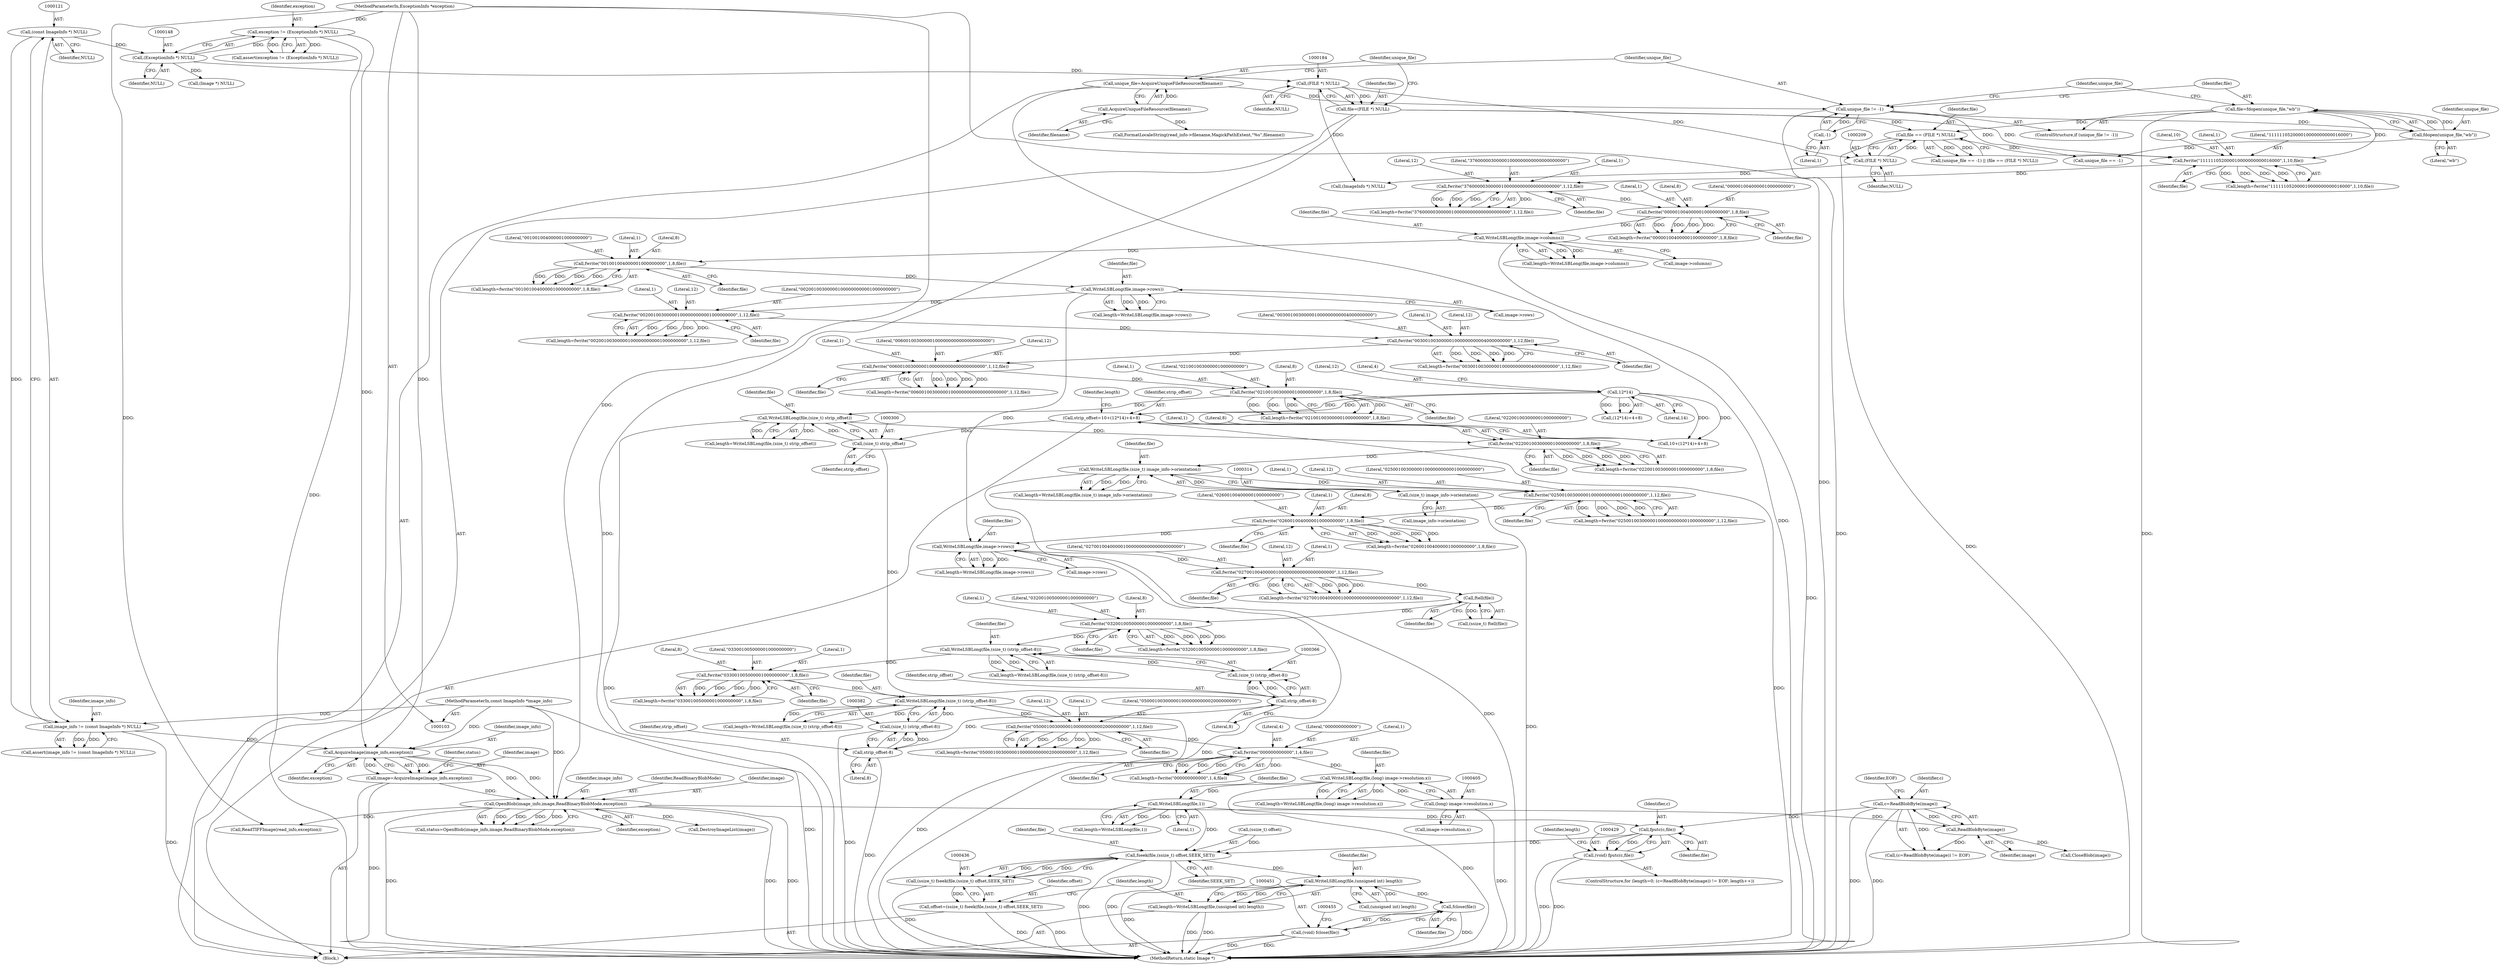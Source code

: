 digraph "0_ImageMagick_4e914bbe371433f0590cefdf3bd5f3a5710069f9@API" {
"1000430" [label="(Call,fputc(c,file))"];
"1000421" [label="(Call,c=ReadBlobByte(image))"];
"1000423" [label="(Call,ReadBlobByte(image))"];
"1000163" [label="(Call,OpenBlob(image_info,image,ReadBinaryBlobMode,exception))"];
"1000158" [label="(Call,AcquireImage(image_info,exception))"];
"1000118" [label="(Call,image_info != (const ImageInfo *) NULL)"];
"1000104" [label="(MethodParameterIn,const ImageInfo *image_info)"];
"1000120" [label="(Call,(const ImageInfo *) NULL)"];
"1000145" [label="(Call,exception != (ExceptionInfo *) NULL)"];
"1000105" [label="(MethodParameterIn,ExceptionInfo *exception)"];
"1000147" [label="(Call,(ExceptionInfo *) NULL)"];
"1000156" [label="(Call,image=AcquireImage(image_info,exception))"];
"1000413" [label="(Call,WriteLSBLong(file,1))"];
"1000402" [label="(Call,WriteLSBLong(file,(long) image->resolution.x))"];
"1000395" [label="(Call,fwrite(\"\000\000\000\000\",1,4,file))"];
"1000388" [label="(Call,fwrite(\"\050\001\003\000\001\000\000\000\002\000\000\000\",1,12,file))"];
"1000379" [label="(Call,WriteLSBLong(file,(size_t) (strip_offset-8)))"];
"1000372" [label="(Call,fwrite(\"\033\001\005\000\001\000\000\000\",1,8,file))"];
"1000363" [label="(Call,WriteLSBLong(file,(size_t) (strip_offset-8)))"];
"1000356" [label="(Call,fwrite(\"\032\001\005\000\001\000\000\000\",1,8,file))"];
"1000351" [label="(Call,ftell(file))"];
"1000341" [label="(Call,fwrite(\"\027\001\004\000\001\000\000\000\000\000\000\000\",1,12,file))"];
"1000334" [label="(Call,WriteLSBLong(file,image->rows))"];
"1000327" [label="(Call,fwrite(\"\026\001\004\000\001\000\000\000\",1,8,file))"];
"1000320" [label="(Call,fwrite(\"\025\001\003\000\001\000\000\000\001\000\000\000\",1,12,file))"];
"1000311" [label="(Call,WriteLSBLong(file,(size_t) image_info->orientation))"];
"1000304" [label="(Call,fwrite(\"\022\001\003\000\001\000\000\000\",1,8,file))"];
"1000297" [label="(Call,WriteLSBLong(file,(size_t) strip_offset))"];
"1000279" [label="(Call,fwrite(\"\021\001\003\000\001\000\000\000\",1,8,file))"];
"1000272" [label="(Call,fwrite(\"\006\001\003\000\001\000\000\000\000\000\000\000\",1,12,file))"];
"1000265" [label="(Call,fwrite(\"\003\001\003\000\001\000\000\000\004\000\000\000\",1,12,file))"];
"1000258" [label="(Call,fwrite(\"\002\001\003\000\001\000\000\000\001\000\000\000\",1,12,file))"];
"1000251" [label="(Call,WriteLSBLong(file,image->rows))"];
"1000244" [label="(Call,fwrite(\"\001\001\004\000\001\000\000\000\",1,8,file))"];
"1000237" [label="(Call,WriteLSBLong(file,image->columns))"];
"1000230" [label="(Call,fwrite(\"\000\001\004\000\001\000\000\000\",1,8,file))"];
"1000223" [label="(Call,fwrite(\"\376\000\003\000\001\000\000\000\000\000\000\000\",1,12,file))"];
"1000216" [label="(Call,fwrite(\"\111\111\052\000\010\000\000\000\016\000\",1,10,file))"];
"1000181" [label="(Call,file=(FILE *) NULL)"];
"1000183" [label="(Call,(FILE *) NULL)"];
"1000206" [label="(Call,file == (FILE *) NULL)"];
"1000195" [label="(Call,file=fdopen(unique_file,\"wb\"))"];
"1000197" [label="(Call,fdopen(unique_file,\"wb\"))"];
"1000191" [label="(Call,unique_file != -1)"];
"1000186" [label="(Call,unique_file=AcquireUniqueFileResource(filename))"];
"1000188" [label="(Call,AcquireUniqueFileResource(filename))"];
"1000193" [label="(Call,-1)"];
"1000208" [label="(Call,(FILE *) NULL)"];
"1000299" [label="(Call,(size_t) strip_offset)"];
"1000284" [label="(Call,strip_offset=10+(12*14)+4+8)"];
"1000289" [label="(Call,12*14)"];
"1000313" [label="(Call,(size_t) image_info->orientation)"];
"1000365" [label="(Call,(size_t) (strip_offset-8))"];
"1000367" [label="(Call,strip_offset-8)"];
"1000381" [label="(Call,(size_t) (strip_offset-8))"];
"1000383" [label="(Call,strip_offset-8)"];
"1000404" [label="(Call,(long) image->resolution.x)"];
"1000428" [label="(Call,(void) fputc(c,file))"];
"1000437" [label="(Call,fseek(file,(ssize_t) offset,SEEK_SET))"];
"1000435" [label="(Call,(ssize_t) fseek(file,(ssize_t) offset,SEEK_SET))"];
"1000433" [label="(Call,offset=(ssize_t) fseek(file,(ssize_t) offset,SEEK_SET))"];
"1000445" [label="(Call,WriteLSBLong(file,(unsigned int) length))"];
"1000443" [label="(Call,length=WriteLSBLong(file,(unsigned int) length))"];
"1000452" [label="(Call,fclose(file))"];
"1000450" [label="(Call,(void) fclose(file))"];
"1000288" [label="(Call,(12*14)+4+8)"];
"1000231" [label="(Literal,\"\000\001\004\000\001\000\000\000\")"];
"1000422" [label="(Identifier,c)"];
"1000242" [label="(Call,length=fwrite(\"\001\001\004\000\001\000\000\000\",1,8,file))"];
"1000226" [label="(Literal,12)"];
"1000232" [label="(Literal,1)"];
"1000339" [label="(Call,length=fwrite(\"\027\001\004\000\001\000\000\000\000\000\000\000\",1,12,file))"];
"1000342" [label="(Literal,\"\027\001\004\000\001\000\000\000\000\000\000\000\")"];
"1000327" [label="(Call,fwrite(\"\026\001\004\000\001\000\000\000\",1,8,file))"];
"1000322" [label="(Literal,1)"];
"1000444" [label="(Identifier,length)"];
"1000450" [label="(Call,(void) fclose(file))"];
"1000434" [label="(Identifier,offset)"];
"1000479" [label="(Call,ReadTIFFImage(read_info,exception))"];
"1000161" [label="(Call,status=OpenBlob(image_info,image,ReadBinaryBlobMode,exception))"];
"1000262" [label="(Identifier,file)"];
"1000191" [label="(Call,unique_file != -1)"];
"1000383" [label="(Call,strip_offset-8)"];
"1000331" [label="(Identifier,file)"];
"1000402" [label="(Call,WriteLSBLong(file,(long) image->resolution.x))"];
"1000392" [label="(Identifier,file)"];
"1000398" [label="(Literal,4)"];
"1000290" [label="(Literal,12)"];
"1000298" [label="(Identifier,file)"];
"1000265" [label="(Call,fwrite(\"\003\001\003\000\001\000\000\000\004\000\000\000\",1,12,file))"];
"1000439" [label="(Call,(ssize_t) offset)"];
"1000270" [label="(Call,length=fwrite(\"\006\001\003\000\001\000\000\000\000\000\000\000\",1,12,file))"];
"1000253" [label="(Call,image->rows)"];
"1000224" [label="(Literal,\"\376\000\003\000\001\000\000\000\000\000\000\000\")"];
"1000367" [label="(Call,strip_offset-8)"];
"1000147" [label="(Call,(ExceptionInfo *) NULL)"];
"1000269" [label="(Identifier,file)"];
"1000318" [label="(Call,length=fwrite(\"\025\001\003\000\001\000\000\000\001\000\000\000\",1,12,file))"];
"1000341" [label="(Call,fwrite(\"\027\001\004\000\001\000\000\000\000\000\000\000\",1,12,file))"];
"1000336" [label="(Call,image->rows)"];
"1000307" [label="(Literal,8)"];
"1000219" [label="(Literal,10)"];
"1000247" [label="(Literal,8)"];
"1000117" [label="(Call,assert(image_info != (const ImageInfo *) NULL))"];
"1000360" [label="(Identifier,file)"];
"1000282" [label="(Literal,8)"];
"1000157" [label="(Identifier,image)"];
"1000361" [label="(Call,length=WriteLSBLong(file,(size_t) (strip_offset-8)))"];
"1000325" [label="(Call,length=fwrite(\"\026\001\004\000\001\000\000\000\",1,8,file))"];
"1000220" [label="(Identifier,file)"];
"1000379" [label="(Call,WriteLSBLong(file,(size_t) (strip_offset-8)))"];
"1000324" [label="(Identifier,file)"];
"1000388" [label="(Call,fwrite(\"\050\001\003\000\001\000\000\000\002\000\000\000\",1,12,file))"];
"1000285" [label="(Identifier,strip_offset)"];
"1000376" [label="(Identifier,file)"];
"1000406" [label="(Call,image->resolution.x)"];
"1000452" [label="(Call,fclose(file))"];
"1000352" [label="(Identifier,file)"];
"1000284" [label="(Call,strip_offset=10+(12*14)+4+8)"];
"1000442" [label="(Identifier,SEEK_SET)"];
"1000415" [label="(Literal,1)"];
"1000384" [label="(Identifier,strip_offset)"];
"1000302" [label="(Call,length=fwrite(\"\022\001\003\000\001\000\000\000\",1,8,file))"];
"1000274" [label="(Literal,1)"];
"1000195" [label="(Call,file=fdopen(unique_file,\"wb\"))"];
"1000156" [label="(Call,image=AcquireImage(image_info,exception))"];
"1000309" [label="(Call,length=WriteLSBLong(file,(size_t) image_info->orientation))"];
"1000299" [label="(Call,(size_t) strip_offset)"];
"1000216" [label="(Call,fwrite(\"\111\111\052\000\010\000\000\000\016\000\",1,10,file))"];
"1000385" [label="(Literal,8)"];
"1000365" [label="(Call,(size_t) (strip_offset-8))"];
"1000279" [label="(Call,fwrite(\"\021\001\003\000\001\000\000\000\",1,8,file))"];
"1000368" [label="(Identifier,strip_offset)"];
"1000104" [label="(MethodParameterIn,const ImageInfo *image_info)"];
"1000283" [label="(Identifier,file)"];
"1000438" [label="(Identifier,file)"];
"1000185" [label="(Identifier,NULL)"];
"1000399" [label="(Identifier,file)"];
"1000245" [label="(Literal,\"\001\001\004\000\001\000\000\000\")"];
"1000377" [label="(Call,length=WriteLSBLong(file,(size_t) (strip_offset-8)))"];
"1000227" [label="(Identifier,file)"];
"1000181" [label="(Call,file=(FILE *) NULL)"];
"1000414" [label="(Identifier,file)"];
"1000119" [label="(Identifier,image_info)"];
"1000404" [label="(Call,(long) image->resolution.x)"];
"1000164" [label="(Identifier,image_info)"];
"1000246" [label="(Literal,1)"];
"1000249" [label="(Call,length=WriteLSBLong(file,image->rows))"];
"1000201" [label="(Call,(unique_file == -1) || (file == (FILE *) NULL))"];
"1000291" [label="(Literal,14)"];
"1000187" [label="(Identifier,unique_file)"];
"1000389" [label="(Literal,\"\050\001\003\000\001\000\000\000\002\000\000\000\")"];
"1000375" [label="(Literal,8)"];
"1000369" [label="(Literal,8)"];
"1000435" [label="(Call,(ssize_t) fseek(file,(ssize_t) offset,SEEK_SET))"];
"1000233" [label="(Literal,8)"];
"1000192" [label="(Identifier,unique_file)"];
"1000244" [label="(Call,fwrite(\"\001\001\004\000\001\000\000\000\",1,8,file))"];
"1000373" [label="(Literal,\"\033\001\005\000\001\000\000\000\")"];
"1000356" [label="(Call,fwrite(\"\032\001\005\000\001\000\000\000\",1,8,file))"];
"1000432" [label="(Identifier,file)"];
"1000146" [label="(Identifier,exception)"];
"1000106" [label="(Block,)"];
"1000308" [label="(Identifier,file)"];
"1000276" [label="(Identifier,file)"];
"1000190" [label="(ControlStructure,if (unique_file != -1))"];
"1000261" [label="(Literal,12)"];
"1000202" [label="(Call,unique_file == -1)"];
"1000295" [label="(Call,length=WriteLSBLong(file,(size_t) strip_offset))"];
"1000218" [label="(Literal,1)"];
"1000122" [label="(Identifier,NULL)"];
"1000400" [label="(Call,length=WriteLSBLong(file,(long) image->resolution.x))"];
"1000320" [label="(Call,fwrite(\"\025\001\003\000\001\000\000\000\001\000\000\000\",1,12,file))"];
"1000301" [label="(Identifier,strip_offset)"];
"1000149" [label="(Identifier,NULL)"];
"1000210" [label="(Identifier,NULL)"];
"1000182" [label="(Identifier,file)"];
"1000470" [label="(Call,FormatLocaleString(read_info->filename,MagickPathExtent,\"%s\",filename))"];
"1000345" [label="(Identifier,file)"];
"1000335" [label="(Identifier,file)"];
"1000425" [label="(Identifier,EOF)"];
"1000225" [label="(Literal,1)"];
"1000206" [label="(Call,file == (FILE *) NULL)"];
"1000358" [label="(Literal,1)"];
"1000443" [label="(Call,length=WriteLSBLong(file,(unsigned int) length))"];
"1000372" [label="(Call,fwrite(\"\033\001\005\000\001\000\000\000\",1,8,file))"];
"1000183" [label="(Call,(FILE *) NULL)"];
"1000223" [label="(Call,fwrite(\"\376\000\003\000\001\000\000\000\000\000\000\000\",1,12,file))"];
"1000304" [label="(Call,fwrite(\"\022\001\003\000\001\000\000\000\",1,8,file))"];
"1000266" [label="(Literal,\"\003\001\003\000\001\000\000\000\004\000\000\000\")"];
"1000380" [label="(Identifier,file)"];
"1000263" [label="(Call,length=fwrite(\"\003\001\003\000\001\000\000\000\004\000\000\000\",1,12,file))"];
"1000281" [label="(Literal,1)"];
"1000329" [label="(Literal,1)"];
"1000105" [label="(MethodParameterIn,ExceptionInfo *exception)"];
"1000259" [label="(Literal,\"\002\001\003\000\001\000\000\000\001\000\000\000\")"];
"1000420" [label="(Call,(c=ReadBlobByte(image)) != EOF)"];
"1000456" [label="(Call,CloseBlob(image))"];
"1000332" [label="(Call,length=WriteLSBLong(file,image->rows))"];
"1000286" [label="(Call,10+(12*14)+4+8)"];
"1000159" [label="(Identifier,image_info)"];
"1000411" [label="(Call,length=WriteLSBLong(file,1))"];
"1000427" [label="(Identifier,length)"];
"1000354" [label="(Call,length=fwrite(\"\032\001\005\000\001\000\000\000\",1,8,file))"];
"1000198" [label="(Identifier,unique_file)"];
"1000447" [label="(Call,(unsigned int) length)"];
"1000311" [label="(Call,WriteLSBLong(file,(size_t) image_info->orientation))"];
"1000167" [label="(Identifier,exception)"];
"1000214" [label="(Call,length=fwrite(\"\111\111\052\000\010\000\000\000\016\000\",1,10,file))"];
"1000421" [label="(Call,c=ReadBlobByte(image))"];
"1000120" [label="(Call,(const ImageInfo *) NULL)"];
"1000258" [label="(Call,fwrite(\"\002\001\003\000\001\000\000\000\001\000\000\000\",1,12,file))"];
"1000178" [label="(Call,(Image *) NULL)"];
"1000239" [label="(Call,image->columns)"];
"1000166" [label="(Identifier,ReadBinaryBlobMode)"];
"1000186" [label="(Call,unique_file=AcquireUniqueFileResource(filename))"];
"1000305" [label="(Literal,\"\022\001\003\000\001\000\000\000\")"];
"1000395" [label="(Call,fwrite(\"\000\000\000\000\",1,4,file))"];
"1000296" [label="(Identifier,length)"];
"1000207" [label="(Identifier,file)"];
"1000160" [label="(Identifier,exception)"];
"1000260" [label="(Literal,1)"];
"1000273" [label="(Literal,\"\006\001\003\000\001\000\000\000\000\000\000\000\")"];
"1000197" [label="(Call,fdopen(unique_file,\"wb\"))"];
"1000199" [label="(Literal,\"wb\")"];
"1000364" [label="(Identifier,file)"];
"1000297" [label="(Call,WriteLSBLong(file,(size_t) strip_offset))"];
"1000351" [label="(Call,ftell(file))"];
"1000437" [label="(Call,fseek(file,(ssize_t) offset,SEEK_SET))"];
"1000267" [label="(Literal,1)"];
"1000357" [label="(Literal,\"\032\001\005\000\001\000\000\000\")"];
"1000393" [label="(Call,length=fwrite(\"\000\000\000\000\",1,4,file))"];
"1000277" [label="(Call,length=fwrite(\"\021\001\003\000\001\000\000\000\",1,8,file))"];
"1000370" [label="(Call,length=fwrite(\"\033\001\005\000\001\000\000\000\",1,8,file))"];
"1000431" [label="(Identifier,c)"];
"1000323" [label="(Literal,12)"];
"1000396" [label="(Literal,\"\000\000\000\000\")"];
"1000252" [label="(Identifier,file)"];
"1000374" [label="(Literal,1)"];
"1000446" [label="(Identifier,file)"];
"1000230" [label="(Call,fwrite(\"\000\001\004\000\001\000\000\000\",1,8,file))"];
"1000381" [label="(Call,(size_t) (strip_offset-8))"];
"1000228" [label="(Call,length=fwrite(\"\000\001\004\000\001\000\000\000\",1,8,file))"];
"1000234" [label="(Identifier,file)"];
"1000445" [label="(Call,WriteLSBLong(file,(unsigned int) length))"];
"1000165" [label="(Identifier,image)"];
"1000162" [label="(Identifier,status)"];
"1000312" [label="(Identifier,file)"];
"1000359" [label="(Literal,8)"];
"1000194" [label="(Literal,1)"];
"1000386" [label="(Call,length=fwrite(\"\050\001\003\000\001\000\000\000\002\000\000\000\",1,12,file))"];
"1000145" [label="(Call,exception != (ExceptionInfo *) NULL)"];
"1000453" [label="(Identifier,file)"];
"1000344" [label="(Literal,12)"];
"1000163" [label="(Call,OpenBlob(image_info,image,ReadBinaryBlobMode,exception))"];
"1000256" [label="(Call,length=fwrite(\"\002\001\003\000\001\000\000\000\001\000\000\000\",1,12,file))"];
"1000235" [label="(Call,length=WriteLSBLong(file,image->columns))"];
"1000280" [label="(Literal,\"\021\001\003\000\001\000\000\000\")"];
"1000158" [label="(Call,AcquireImage(image_info,exception))"];
"1000330" [label="(Literal,8)"];
"1000189" [label="(Identifier,filename)"];
"1000433" [label="(Call,offset=(ssize_t) fseek(file,(ssize_t) offset,SEEK_SET))"];
"1000306" [label="(Literal,1)"];
"1000221" [label="(Call,length=fwrite(\"\376\000\003\000\001\000\000\000\000\000\000\000\",1,12,file))"];
"1000313" [label="(Call,(size_t) image_info->orientation)"];
"1000196" [label="(Identifier,file)"];
"1000237" [label="(Call,WriteLSBLong(file,image->columns))"];
"1000272" [label="(Call,fwrite(\"\006\001\003\000\001\000\000\000\000\000\000\000\",1,12,file))"];
"1000527" [label="(MethodReturn,static Image *)"];
"1000423" [label="(Call,ReadBlobByte(image))"];
"1000391" [label="(Literal,12)"];
"1000217" [label="(Literal,\"\111\111\052\000\010\000\000\000\016\000\")"];
"1000289" [label="(Call,12*14)"];
"1000175" [label="(Call,DestroyImageList(image))"];
"1000188" [label="(Call,AcquireUniqueFileResource(filename))"];
"1000315" [label="(Call,image_info->orientation)"];
"1000390" [label="(Literal,1)"];
"1000238" [label="(Identifier,file)"];
"1000349" [label="(Call,(ssize_t) ftell(file))"];
"1000416" [label="(ControlStructure,for (length=0; (c=ReadBlobByte(image)) != EOF; length++))"];
"1000248" [label="(Identifier,file)"];
"1000343" [label="(Literal,1)"];
"1000193" [label="(Call,-1)"];
"1000363" [label="(Call,WriteLSBLong(file,(size_t) (strip_offset-8)))"];
"1000293" [label="(Literal,4)"];
"1000424" [label="(Identifier,image)"];
"1000334" [label="(Call,WriteLSBLong(file,image->rows))"];
"1000275" [label="(Literal,12)"];
"1000268" [label="(Literal,12)"];
"1000208" [label="(Call,(FILE *) NULL)"];
"1000203" [label="(Identifier,unique_file)"];
"1000428" [label="(Call,(void) fputc(c,file))"];
"1000251" [label="(Call,WriteLSBLong(file,image->rows))"];
"1000397" [label="(Literal,1)"];
"1000328" [label="(Literal,\"\026\001\004\000\001\000\000\000\")"];
"1000403" [label="(Identifier,file)"];
"1000413" [label="(Call,WriteLSBLong(file,1))"];
"1000144" [label="(Call,assert(exception != (ExceptionInfo *) NULL))"];
"1000118" [label="(Call,image_info != (const ImageInfo *) NULL)"];
"1000321" [label="(Literal,\"\025\001\003\000\001\000\000\000\001\000\000\000\")"];
"1000465" [label="(Call,(ImageInfo *) NULL)"];
"1000430" [label="(Call,fputc(c,file))"];
"1000430" -> "1000428"  [label="AST: "];
"1000430" -> "1000432"  [label="CFG: "];
"1000431" -> "1000430"  [label="AST: "];
"1000432" -> "1000430"  [label="AST: "];
"1000428" -> "1000430"  [label="CFG: "];
"1000430" -> "1000428"  [label="DDG: "];
"1000430" -> "1000428"  [label="DDG: "];
"1000421" -> "1000430"  [label="DDG: "];
"1000413" -> "1000430"  [label="DDG: "];
"1000430" -> "1000437"  [label="DDG: "];
"1000421" -> "1000420"  [label="AST: "];
"1000421" -> "1000423"  [label="CFG: "];
"1000422" -> "1000421"  [label="AST: "];
"1000423" -> "1000421"  [label="AST: "];
"1000425" -> "1000421"  [label="CFG: "];
"1000421" -> "1000527"  [label="DDG: "];
"1000421" -> "1000527"  [label="DDG: "];
"1000421" -> "1000420"  [label="DDG: "];
"1000423" -> "1000421"  [label="DDG: "];
"1000423" -> "1000424"  [label="CFG: "];
"1000424" -> "1000423"  [label="AST: "];
"1000423" -> "1000420"  [label="DDG: "];
"1000163" -> "1000423"  [label="DDG: "];
"1000423" -> "1000456"  [label="DDG: "];
"1000163" -> "1000161"  [label="AST: "];
"1000163" -> "1000167"  [label="CFG: "];
"1000164" -> "1000163"  [label="AST: "];
"1000165" -> "1000163"  [label="AST: "];
"1000166" -> "1000163"  [label="AST: "];
"1000167" -> "1000163"  [label="AST: "];
"1000161" -> "1000163"  [label="CFG: "];
"1000163" -> "1000527"  [label="DDG: "];
"1000163" -> "1000527"  [label="DDG: "];
"1000163" -> "1000527"  [label="DDG: "];
"1000163" -> "1000161"  [label="DDG: "];
"1000163" -> "1000161"  [label="DDG: "];
"1000163" -> "1000161"  [label="DDG: "];
"1000163" -> "1000161"  [label="DDG: "];
"1000158" -> "1000163"  [label="DDG: "];
"1000158" -> "1000163"  [label="DDG: "];
"1000104" -> "1000163"  [label="DDG: "];
"1000156" -> "1000163"  [label="DDG: "];
"1000105" -> "1000163"  [label="DDG: "];
"1000163" -> "1000175"  [label="DDG: "];
"1000163" -> "1000479"  [label="DDG: "];
"1000158" -> "1000156"  [label="AST: "];
"1000158" -> "1000160"  [label="CFG: "];
"1000159" -> "1000158"  [label="AST: "];
"1000160" -> "1000158"  [label="AST: "];
"1000156" -> "1000158"  [label="CFG: "];
"1000158" -> "1000156"  [label="DDG: "];
"1000158" -> "1000156"  [label="DDG: "];
"1000118" -> "1000158"  [label="DDG: "];
"1000104" -> "1000158"  [label="DDG: "];
"1000145" -> "1000158"  [label="DDG: "];
"1000105" -> "1000158"  [label="DDG: "];
"1000118" -> "1000117"  [label="AST: "];
"1000118" -> "1000120"  [label="CFG: "];
"1000119" -> "1000118"  [label="AST: "];
"1000120" -> "1000118"  [label="AST: "];
"1000117" -> "1000118"  [label="CFG: "];
"1000118" -> "1000527"  [label="DDG: "];
"1000118" -> "1000117"  [label="DDG: "];
"1000118" -> "1000117"  [label="DDG: "];
"1000104" -> "1000118"  [label="DDG: "];
"1000120" -> "1000118"  [label="DDG: "];
"1000104" -> "1000103"  [label="AST: "];
"1000104" -> "1000527"  [label="DDG: "];
"1000120" -> "1000122"  [label="CFG: "];
"1000121" -> "1000120"  [label="AST: "];
"1000122" -> "1000120"  [label="AST: "];
"1000120" -> "1000147"  [label="DDG: "];
"1000145" -> "1000144"  [label="AST: "];
"1000145" -> "1000147"  [label="CFG: "];
"1000146" -> "1000145"  [label="AST: "];
"1000147" -> "1000145"  [label="AST: "];
"1000144" -> "1000145"  [label="CFG: "];
"1000145" -> "1000527"  [label="DDG: "];
"1000145" -> "1000144"  [label="DDG: "];
"1000145" -> "1000144"  [label="DDG: "];
"1000105" -> "1000145"  [label="DDG: "];
"1000147" -> "1000145"  [label="DDG: "];
"1000105" -> "1000103"  [label="AST: "];
"1000105" -> "1000527"  [label="DDG: "];
"1000105" -> "1000479"  [label="DDG: "];
"1000147" -> "1000149"  [label="CFG: "];
"1000148" -> "1000147"  [label="AST: "];
"1000149" -> "1000147"  [label="AST: "];
"1000147" -> "1000178"  [label="DDG: "];
"1000147" -> "1000183"  [label="DDG: "];
"1000156" -> "1000106"  [label="AST: "];
"1000157" -> "1000156"  [label="AST: "];
"1000162" -> "1000156"  [label="CFG: "];
"1000156" -> "1000527"  [label="DDG: "];
"1000413" -> "1000411"  [label="AST: "];
"1000413" -> "1000415"  [label="CFG: "];
"1000414" -> "1000413"  [label="AST: "];
"1000415" -> "1000413"  [label="AST: "];
"1000411" -> "1000413"  [label="CFG: "];
"1000413" -> "1000411"  [label="DDG: "];
"1000413" -> "1000411"  [label="DDG: "];
"1000402" -> "1000413"  [label="DDG: "];
"1000413" -> "1000437"  [label="DDG: "];
"1000402" -> "1000400"  [label="AST: "];
"1000402" -> "1000404"  [label="CFG: "];
"1000403" -> "1000402"  [label="AST: "];
"1000404" -> "1000402"  [label="AST: "];
"1000400" -> "1000402"  [label="CFG: "];
"1000402" -> "1000527"  [label="DDG: "];
"1000402" -> "1000400"  [label="DDG: "];
"1000402" -> "1000400"  [label="DDG: "];
"1000395" -> "1000402"  [label="DDG: "];
"1000404" -> "1000402"  [label="DDG: "];
"1000395" -> "1000393"  [label="AST: "];
"1000395" -> "1000399"  [label="CFG: "];
"1000396" -> "1000395"  [label="AST: "];
"1000397" -> "1000395"  [label="AST: "];
"1000398" -> "1000395"  [label="AST: "];
"1000399" -> "1000395"  [label="AST: "];
"1000393" -> "1000395"  [label="CFG: "];
"1000395" -> "1000393"  [label="DDG: "];
"1000395" -> "1000393"  [label="DDG: "];
"1000395" -> "1000393"  [label="DDG: "];
"1000395" -> "1000393"  [label="DDG: "];
"1000388" -> "1000395"  [label="DDG: "];
"1000388" -> "1000386"  [label="AST: "];
"1000388" -> "1000392"  [label="CFG: "];
"1000389" -> "1000388"  [label="AST: "];
"1000390" -> "1000388"  [label="AST: "];
"1000391" -> "1000388"  [label="AST: "];
"1000392" -> "1000388"  [label="AST: "];
"1000386" -> "1000388"  [label="CFG: "];
"1000388" -> "1000386"  [label="DDG: "];
"1000388" -> "1000386"  [label="DDG: "];
"1000388" -> "1000386"  [label="DDG: "];
"1000388" -> "1000386"  [label="DDG: "];
"1000379" -> "1000388"  [label="DDG: "];
"1000379" -> "1000377"  [label="AST: "];
"1000379" -> "1000381"  [label="CFG: "];
"1000380" -> "1000379"  [label="AST: "];
"1000381" -> "1000379"  [label="AST: "];
"1000377" -> "1000379"  [label="CFG: "];
"1000379" -> "1000527"  [label="DDG: "];
"1000379" -> "1000377"  [label="DDG: "];
"1000379" -> "1000377"  [label="DDG: "];
"1000372" -> "1000379"  [label="DDG: "];
"1000381" -> "1000379"  [label="DDG: "];
"1000372" -> "1000370"  [label="AST: "];
"1000372" -> "1000376"  [label="CFG: "];
"1000373" -> "1000372"  [label="AST: "];
"1000374" -> "1000372"  [label="AST: "];
"1000375" -> "1000372"  [label="AST: "];
"1000376" -> "1000372"  [label="AST: "];
"1000370" -> "1000372"  [label="CFG: "];
"1000372" -> "1000370"  [label="DDG: "];
"1000372" -> "1000370"  [label="DDG: "];
"1000372" -> "1000370"  [label="DDG: "];
"1000372" -> "1000370"  [label="DDG: "];
"1000363" -> "1000372"  [label="DDG: "];
"1000363" -> "1000361"  [label="AST: "];
"1000363" -> "1000365"  [label="CFG: "];
"1000364" -> "1000363"  [label="AST: "];
"1000365" -> "1000363"  [label="AST: "];
"1000361" -> "1000363"  [label="CFG: "];
"1000363" -> "1000361"  [label="DDG: "];
"1000363" -> "1000361"  [label="DDG: "];
"1000356" -> "1000363"  [label="DDG: "];
"1000365" -> "1000363"  [label="DDG: "];
"1000356" -> "1000354"  [label="AST: "];
"1000356" -> "1000360"  [label="CFG: "];
"1000357" -> "1000356"  [label="AST: "];
"1000358" -> "1000356"  [label="AST: "];
"1000359" -> "1000356"  [label="AST: "];
"1000360" -> "1000356"  [label="AST: "];
"1000354" -> "1000356"  [label="CFG: "];
"1000356" -> "1000354"  [label="DDG: "];
"1000356" -> "1000354"  [label="DDG: "];
"1000356" -> "1000354"  [label="DDG: "];
"1000356" -> "1000354"  [label="DDG: "];
"1000351" -> "1000356"  [label="DDG: "];
"1000351" -> "1000349"  [label="AST: "];
"1000351" -> "1000352"  [label="CFG: "];
"1000352" -> "1000351"  [label="AST: "];
"1000349" -> "1000351"  [label="CFG: "];
"1000351" -> "1000349"  [label="DDG: "];
"1000341" -> "1000351"  [label="DDG: "];
"1000341" -> "1000339"  [label="AST: "];
"1000341" -> "1000345"  [label="CFG: "];
"1000342" -> "1000341"  [label="AST: "];
"1000343" -> "1000341"  [label="AST: "];
"1000344" -> "1000341"  [label="AST: "];
"1000345" -> "1000341"  [label="AST: "];
"1000339" -> "1000341"  [label="CFG: "];
"1000341" -> "1000339"  [label="DDG: "];
"1000341" -> "1000339"  [label="DDG: "];
"1000341" -> "1000339"  [label="DDG: "];
"1000341" -> "1000339"  [label="DDG: "];
"1000334" -> "1000341"  [label="DDG: "];
"1000334" -> "1000332"  [label="AST: "];
"1000334" -> "1000336"  [label="CFG: "];
"1000335" -> "1000334"  [label="AST: "];
"1000336" -> "1000334"  [label="AST: "];
"1000332" -> "1000334"  [label="CFG: "];
"1000334" -> "1000527"  [label="DDG: "];
"1000334" -> "1000332"  [label="DDG: "];
"1000334" -> "1000332"  [label="DDG: "];
"1000327" -> "1000334"  [label="DDG: "];
"1000251" -> "1000334"  [label="DDG: "];
"1000327" -> "1000325"  [label="AST: "];
"1000327" -> "1000331"  [label="CFG: "];
"1000328" -> "1000327"  [label="AST: "];
"1000329" -> "1000327"  [label="AST: "];
"1000330" -> "1000327"  [label="AST: "];
"1000331" -> "1000327"  [label="AST: "];
"1000325" -> "1000327"  [label="CFG: "];
"1000327" -> "1000325"  [label="DDG: "];
"1000327" -> "1000325"  [label="DDG: "];
"1000327" -> "1000325"  [label="DDG: "];
"1000327" -> "1000325"  [label="DDG: "];
"1000320" -> "1000327"  [label="DDG: "];
"1000320" -> "1000318"  [label="AST: "];
"1000320" -> "1000324"  [label="CFG: "];
"1000321" -> "1000320"  [label="AST: "];
"1000322" -> "1000320"  [label="AST: "];
"1000323" -> "1000320"  [label="AST: "];
"1000324" -> "1000320"  [label="AST: "];
"1000318" -> "1000320"  [label="CFG: "];
"1000320" -> "1000318"  [label="DDG: "];
"1000320" -> "1000318"  [label="DDG: "];
"1000320" -> "1000318"  [label="DDG: "];
"1000320" -> "1000318"  [label="DDG: "];
"1000311" -> "1000320"  [label="DDG: "];
"1000311" -> "1000309"  [label="AST: "];
"1000311" -> "1000313"  [label="CFG: "];
"1000312" -> "1000311"  [label="AST: "];
"1000313" -> "1000311"  [label="AST: "];
"1000309" -> "1000311"  [label="CFG: "];
"1000311" -> "1000527"  [label="DDG: "];
"1000311" -> "1000309"  [label="DDG: "];
"1000311" -> "1000309"  [label="DDG: "];
"1000304" -> "1000311"  [label="DDG: "];
"1000313" -> "1000311"  [label="DDG: "];
"1000304" -> "1000302"  [label="AST: "];
"1000304" -> "1000308"  [label="CFG: "];
"1000305" -> "1000304"  [label="AST: "];
"1000306" -> "1000304"  [label="AST: "];
"1000307" -> "1000304"  [label="AST: "];
"1000308" -> "1000304"  [label="AST: "];
"1000302" -> "1000304"  [label="CFG: "];
"1000304" -> "1000302"  [label="DDG: "];
"1000304" -> "1000302"  [label="DDG: "];
"1000304" -> "1000302"  [label="DDG: "];
"1000304" -> "1000302"  [label="DDG: "];
"1000297" -> "1000304"  [label="DDG: "];
"1000297" -> "1000295"  [label="AST: "];
"1000297" -> "1000299"  [label="CFG: "];
"1000298" -> "1000297"  [label="AST: "];
"1000299" -> "1000297"  [label="AST: "];
"1000295" -> "1000297"  [label="CFG: "];
"1000297" -> "1000527"  [label="DDG: "];
"1000297" -> "1000295"  [label="DDG: "];
"1000297" -> "1000295"  [label="DDG: "];
"1000279" -> "1000297"  [label="DDG: "];
"1000299" -> "1000297"  [label="DDG: "];
"1000279" -> "1000277"  [label="AST: "];
"1000279" -> "1000283"  [label="CFG: "];
"1000280" -> "1000279"  [label="AST: "];
"1000281" -> "1000279"  [label="AST: "];
"1000282" -> "1000279"  [label="AST: "];
"1000283" -> "1000279"  [label="AST: "];
"1000277" -> "1000279"  [label="CFG: "];
"1000279" -> "1000277"  [label="DDG: "];
"1000279" -> "1000277"  [label="DDG: "];
"1000279" -> "1000277"  [label="DDG: "];
"1000279" -> "1000277"  [label="DDG: "];
"1000272" -> "1000279"  [label="DDG: "];
"1000272" -> "1000270"  [label="AST: "];
"1000272" -> "1000276"  [label="CFG: "];
"1000273" -> "1000272"  [label="AST: "];
"1000274" -> "1000272"  [label="AST: "];
"1000275" -> "1000272"  [label="AST: "];
"1000276" -> "1000272"  [label="AST: "];
"1000270" -> "1000272"  [label="CFG: "];
"1000272" -> "1000270"  [label="DDG: "];
"1000272" -> "1000270"  [label="DDG: "];
"1000272" -> "1000270"  [label="DDG: "];
"1000272" -> "1000270"  [label="DDG: "];
"1000265" -> "1000272"  [label="DDG: "];
"1000265" -> "1000263"  [label="AST: "];
"1000265" -> "1000269"  [label="CFG: "];
"1000266" -> "1000265"  [label="AST: "];
"1000267" -> "1000265"  [label="AST: "];
"1000268" -> "1000265"  [label="AST: "];
"1000269" -> "1000265"  [label="AST: "];
"1000263" -> "1000265"  [label="CFG: "];
"1000265" -> "1000263"  [label="DDG: "];
"1000265" -> "1000263"  [label="DDG: "];
"1000265" -> "1000263"  [label="DDG: "];
"1000265" -> "1000263"  [label="DDG: "];
"1000258" -> "1000265"  [label="DDG: "];
"1000258" -> "1000256"  [label="AST: "];
"1000258" -> "1000262"  [label="CFG: "];
"1000259" -> "1000258"  [label="AST: "];
"1000260" -> "1000258"  [label="AST: "];
"1000261" -> "1000258"  [label="AST: "];
"1000262" -> "1000258"  [label="AST: "];
"1000256" -> "1000258"  [label="CFG: "];
"1000258" -> "1000256"  [label="DDG: "];
"1000258" -> "1000256"  [label="DDG: "];
"1000258" -> "1000256"  [label="DDG: "];
"1000258" -> "1000256"  [label="DDG: "];
"1000251" -> "1000258"  [label="DDG: "];
"1000251" -> "1000249"  [label="AST: "];
"1000251" -> "1000253"  [label="CFG: "];
"1000252" -> "1000251"  [label="AST: "];
"1000253" -> "1000251"  [label="AST: "];
"1000249" -> "1000251"  [label="CFG: "];
"1000251" -> "1000249"  [label="DDG: "];
"1000251" -> "1000249"  [label="DDG: "];
"1000244" -> "1000251"  [label="DDG: "];
"1000244" -> "1000242"  [label="AST: "];
"1000244" -> "1000248"  [label="CFG: "];
"1000245" -> "1000244"  [label="AST: "];
"1000246" -> "1000244"  [label="AST: "];
"1000247" -> "1000244"  [label="AST: "];
"1000248" -> "1000244"  [label="AST: "];
"1000242" -> "1000244"  [label="CFG: "];
"1000244" -> "1000242"  [label="DDG: "];
"1000244" -> "1000242"  [label="DDG: "];
"1000244" -> "1000242"  [label="DDG: "];
"1000244" -> "1000242"  [label="DDG: "];
"1000237" -> "1000244"  [label="DDG: "];
"1000237" -> "1000235"  [label="AST: "];
"1000237" -> "1000239"  [label="CFG: "];
"1000238" -> "1000237"  [label="AST: "];
"1000239" -> "1000237"  [label="AST: "];
"1000235" -> "1000237"  [label="CFG: "];
"1000237" -> "1000527"  [label="DDG: "];
"1000237" -> "1000235"  [label="DDG: "];
"1000237" -> "1000235"  [label="DDG: "];
"1000230" -> "1000237"  [label="DDG: "];
"1000230" -> "1000228"  [label="AST: "];
"1000230" -> "1000234"  [label="CFG: "];
"1000231" -> "1000230"  [label="AST: "];
"1000232" -> "1000230"  [label="AST: "];
"1000233" -> "1000230"  [label="AST: "];
"1000234" -> "1000230"  [label="AST: "];
"1000228" -> "1000230"  [label="CFG: "];
"1000230" -> "1000228"  [label="DDG: "];
"1000230" -> "1000228"  [label="DDG: "];
"1000230" -> "1000228"  [label="DDG: "];
"1000230" -> "1000228"  [label="DDG: "];
"1000223" -> "1000230"  [label="DDG: "];
"1000223" -> "1000221"  [label="AST: "];
"1000223" -> "1000227"  [label="CFG: "];
"1000224" -> "1000223"  [label="AST: "];
"1000225" -> "1000223"  [label="AST: "];
"1000226" -> "1000223"  [label="AST: "];
"1000227" -> "1000223"  [label="AST: "];
"1000221" -> "1000223"  [label="CFG: "];
"1000223" -> "1000221"  [label="DDG: "];
"1000223" -> "1000221"  [label="DDG: "];
"1000223" -> "1000221"  [label="DDG: "];
"1000223" -> "1000221"  [label="DDG: "];
"1000216" -> "1000223"  [label="DDG: "];
"1000216" -> "1000214"  [label="AST: "];
"1000216" -> "1000220"  [label="CFG: "];
"1000217" -> "1000216"  [label="AST: "];
"1000218" -> "1000216"  [label="AST: "];
"1000219" -> "1000216"  [label="AST: "];
"1000220" -> "1000216"  [label="AST: "];
"1000214" -> "1000216"  [label="CFG: "];
"1000216" -> "1000214"  [label="DDG: "];
"1000216" -> "1000214"  [label="DDG: "];
"1000216" -> "1000214"  [label="DDG: "];
"1000216" -> "1000214"  [label="DDG: "];
"1000181" -> "1000216"  [label="DDG: "];
"1000206" -> "1000216"  [label="DDG: "];
"1000195" -> "1000216"  [label="DDG: "];
"1000181" -> "1000106"  [label="AST: "];
"1000181" -> "1000183"  [label="CFG: "];
"1000182" -> "1000181"  [label="AST: "];
"1000183" -> "1000181"  [label="AST: "];
"1000187" -> "1000181"  [label="CFG: "];
"1000181" -> "1000527"  [label="DDG: "];
"1000183" -> "1000181"  [label="DDG: "];
"1000181" -> "1000206"  [label="DDG: "];
"1000183" -> "1000185"  [label="CFG: "];
"1000184" -> "1000183"  [label="AST: "];
"1000185" -> "1000183"  [label="AST: "];
"1000183" -> "1000208"  [label="DDG: "];
"1000183" -> "1000465"  [label="DDG: "];
"1000206" -> "1000201"  [label="AST: "];
"1000206" -> "1000208"  [label="CFG: "];
"1000207" -> "1000206"  [label="AST: "];
"1000208" -> "1000206"  [label="AST: "];
"1000201" -> "1000206"  [label="CFG: "];
"1000206" -> "1000527"  [label="DDG: "];
"1000206" -> "1000201"  [label="DDG: "];
"1000206" -> "1000201"  [label="DDG: "];
"1000195" -> "1000206"  [label="DDG: "];
"1000208" -> "1000206"  [label="DDG: "];
"1000195" -> "1000190"  [label="AST: "];
"1000195" -> "1000197"  [label="CFG: "];
"1000196" -> "1000195"  [label="AST: "];
"1000197" -> "1000195"  [label="AST: "];
"1000203" -> "1000195"  [label="CFG: "];
"1000195" -> "1000527"  [label="DDG: "];
"1000197" -> "1000195"  [label="DDG: "];
"1000197" -> "1000195"  [label="DDG: "];
"1000197" -> "1000199"  [label="CFG: "];
"1000198" -> "1000197"  [label="AST: "];
"1000199" -> "1000197"  [label="AST: "];
"1000191" -> "1000197"  [label="DDG: "];
"1000197" -> "1000202"  [label="DDG: "];
"1000191" -> "1000190"  [label="AST: "];
"1000191" -> "1000193"  [label="CFG: "];
"1000192" -> "1000191"  [label="AST: "];
"1000193" -> "1000191"  [label="AST: "];
"1000196" -> "1000191"  [label="CFG: "];
"1000203" -> "1000191"  [label="CFG: "];
"1000191" -> "1000527"  [label="DDG: "];
"1000186" -> "1000191"  [label="DDG: "];
"1000193" -> "1000191"  [label="DDG: "];
"1000191" -> "1000202"  [label="DDG: "];
"1000186" -> "1000106"  [label="AST: "];
"1000186" -> "1000188"  [label="CFG: "];
"1000187" -> "1000186"  [label="AST: "];
"1000188" -> "1000186"  [label="AST: "];
"1000192" -> "1000186"  [label="CFG: "];
"1000186" -> "1000527"  [label="DDG: "];
"1000188" -> "1000186"  [label="DDG: "];
"1000188" -> "1000189"  [label="CFG: "];
"1000189" -> "1000188"  [label="AST: "];
"1000188" -> "1000470"  [label="DDG: "];
"1000193" -> "1000194"  [label="CFG: "];
"1000194" -> "1000193"  [label="AST: "];
"1000208" -> "1000210"  [label="CFG: "];
"1000209" -> "1000208"  [label="AST: "];
"1000210" -> "1000208"  [label="AST: "];
"1000208" -> "1000465"  [label="DDG: "];
"1000299" -> "1000301"  [label="CFG: "];
"1000300" -> "1000299"  [label="AST: "];
"1000301" -> "1000299"  [label="AST: "];
"1000284" -> "1000299"  [label="DDG: "];
"1000299" -> "1000367"  [label="DDG: "];
"1000284" -> "1000106"  [label="AST: "];
"1000284" -> "1000286"  [label="CFG: "];
"1000285" -> "1000284"  [label="AST: "];
"1000286" -> "1000284"  [label="AST: "];
"1000296" -> "1000284"  [label="CFG: "];
"1000284" -> "1000527"  [label="DDG: "];
"1000289" -> "1000284"  [label="DDG: "];
"1000289" -> "1000284"  [label="DDG: "];
"1000289" -> "1000288"  [label="AST: "];
"1000289" -> "1000291"  [label="CFG: "];
"1000290" -> "1000289"  [label="AST: "];
"1000291" -> "1000289"  [label="AST: "];
"1000293" -> "1000289"  [label="CFG: "];
"1000289" -> "1000286"  [label="DDG: "];
"1000289" -> "1000286"  [label="DDG: "];
"1000289" -> "1000288"  [label="DDG: "];
"1000289" -> "1000288"  [label="DDG: "];
"1000313" -> "1000315"  [label="CFG: "];
"1000314" -> "1000313"  [label="AST: "];
"1000315" -> "1000313"  [label="AST: "];
"1000313" -> "1000527"  [label="DDG: "];
"1000365" -> "1000367"  [label="CFG: "];
"1000366" -> "1000365"  [label="AST: "];
"1000367" -> "1000365"  [label="AST: "];
"1000367" -> "1000365"  [label="DDG: "];
"1000367" -> "1000365"  [label="DDG: "];
"1000367" -> "1000369"  [label="CFG: "];
"1000368" -> "1000367"  [label="AST: "];
"1000369" -> "1000367"  [label="AST: "];
"1000367" -> "1000383"  [label="DDG: "];
"1000381" -> "1000383"  [label="CFG: "];
"1000382" -> "1000381"  [label="AST: "];
"1000383" -> "1000381"  [label="AST: "];
"1000381" -> "1000527"  [label="DDG: "];
"1000383" -> "1000381"  [label="DDG: "];
"1000383" -> "1000381"  [label="DDG: "];
"1000383" -> "1000385"  [label="CFG: "];
"1000384" -> "1000383"  [label="AST: "];
"1000385" -> "1000383"  [label="AST: "];
"1000383" -> "1000527"  [label="DDG: "];
"1000404" -> "1000406"  [label="CFG: "];
"1000405" -> "1000404"  [label="AST: "];
"1000406" -> "1000404"  [label="AST: "];
"1000404" -> "1000527"  [label="DDG: "];
"1000428" -> "1000416"  [label="AST: "];
"1000429" -> "1000428"  [label="AST: "];
"1000427" -> "1000428"  [label="CFG: "];
"1000428" -> "1000527"  [label="DDG: "];
"1000428" -> "1000527"  [label="DDG: "];
"1000437" -> "1000435"  [label="AST: "];
"1000437" -> "1000442"  [label="CFG: "];
"1000438" -> "1000437"  [label="AST: "];
"1000439" -> "1000437"  [label="AST: "];
"1000442" -> "1000437"  [label="AST: "];
"1000435" -> "1000437"  [label="CFG: "];
"1000437" -> "1000527"  [label="DDG: "];
"1000437" -> "1000527"  [label="DDG: "];
"1000437" -> "1000435"  [label="DDG: "];
"1000437" -> "1000435"  [label="DDG: "];
"1000437" -> "1000435"  [label="DDG: "];
"1000439" -> "1000437"  [label="DDG: "];
"1000437" -> "1000445"  [label="DDG: "];
"1000435" -> "1000433"  [label="AST: "];
"1000436" -> "1000435"  [label="AST: "];
"1000433" -> "1000435"  [label="CFG: "];
"1000435" -> "1000527"  [label="DDG: "];
"1000435" -> "1000433"  [label="DDG: "];
"1000433" -> "1000106"  [label="AST: "];
"1000434" -> "1000433"  [label="AST: "];
"1000444" -> "1000433"  [label="CFG: "];
"1000433" -> "1000527"  [label="DDG: "];
"1000433" -> "1000527"  [label="DDG: "];
"1000445" -> "1000443"  [label="AST: "];
"1000445" -> "1000447"  [label="CFG: "];
"1000446" -> "1000445"  [label="AST: "];
"1000447" -> "1000445"  [label="AST: "];
"1000443" -> "1000445"  [label="CFG: "];
"1000445" -> "1000527"  [label="DDG: "];
"1000445" -> "1000443"  [label="DDG: "];
"1000445" -> "1000443"  [label="DDG: "];
"1000447" -> "1000445"  [label="DDG: "];
"1000445" -> "1000452"  [label="DDG: "];
"1000443" -> "1000106"  [label="AST: "];
"1000444" -> "1000443"  [label="AST: "];
"1000451" -> "1000443"  [label="CFG: "];
"1000443" -> "1000527"  [label="DDG: "];
"1000443" -> "1000527"  [label="DDG: "];
"1000452" -> "1000450"  [label="AST: "];
"1000452" -> "1000453"  [label="CFG: "];
"1000453" -> "1000452"  [label="AST: "];
"1000450" -> "1000452"  [label="CFG: "];
"1000452" -> "1000527"  [label="DDG: "];
"1000452" -> "1000450"  [label="DDG: "];
"1000450" -> "1000106"  [label="AST: "];
"1000451" -> "1000450"  [label="AST: "];
"1000455" -> "1000450"  [label="CFG: "];
"1000450" -> "1000527"  [label="DDG: "];
"1000450" -> "1000527"  [label="DDG: "];
}
